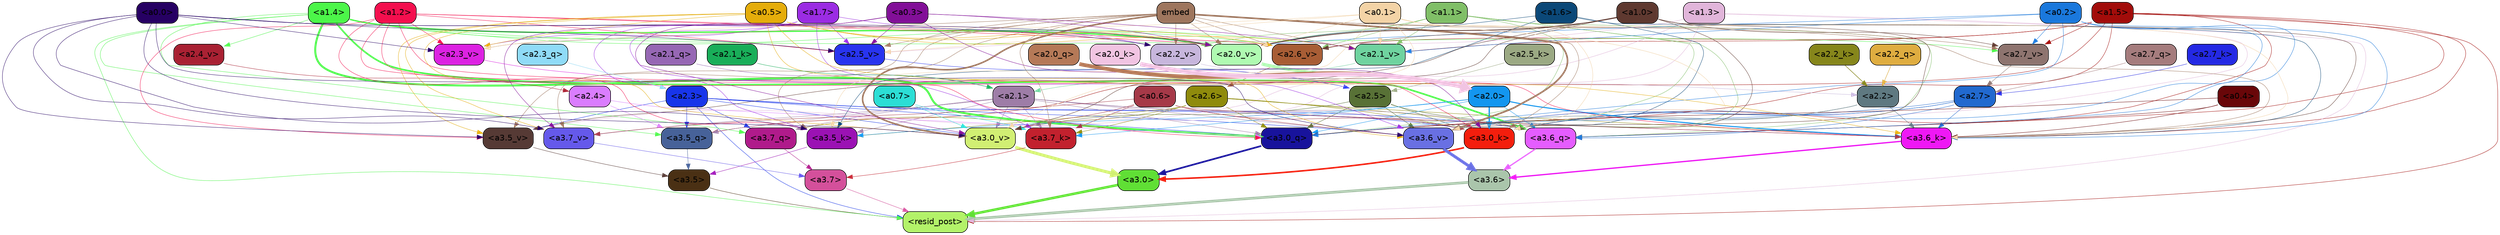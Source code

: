 strict digraph "" {
	graph [bgcolor=transparent,
		layout=dot,
		overlap=false,
		splines=true
	];
	"<a3.7>"	[color=black,
		fillcolor="#d4509b",
		fontname=Helvetica,
		shape=box,
		style="filled, rounded"];
	"<resid_post>"	[color=black,
		fillcolor="#b3f269",
		fontname=Helvetica,
		shape=box,
		style="filled, rounded"];
	"<a3.7>" -> "<resid_post>"	[color="#d4509b",
		penwidth=0.6239100098609924];
	"<a3.6>"	[color=black,
		fillcolor="#aac5ab",
		fontname=Helvetica,
		shape=box,
		style="filled, rounded"];
	"<a3.6>" -> "<resid_post>"	[color="#aac5ab",
		penwidth=4.569062113761902];
	"<a3.5>"	[color=black,
		fillcolor="#4a3014",
		fontname=Helvetica,
		shape=box,
		style="filled, rounded"];
	"<a3.5>" -> "<resid_post>"	[color="#4a3014",
		penwidth=0.6];
	"<a3.0>"	[color=black,
		fillcolor="#60df35",
		fontname=Helvetica,
		shape=box,
		style="filled, rounded"];
	"<a3.0>" -> "<resid_post>"	[color="#60df35",
		penwidth=4.283544182777405];
	"<a2.3>"	[color=black,
		fillcolor="#1835ea",
		fontname=Helvetica,
		shape=box,
		style="filled, rounded"];
	"<a2.3>" -> "<resid_post>"	[color="#1835ea",
		penwidth=0.6];
	"<a3.7_q>"	[color=black,
		fillcolor="#b01b8b",
		fontname=Helvetica,
		shape=box,
		style="filled, rounded"];
	"<a2.3>" -> "<a3.7_q>"	[color="#1835ea",
		penwidth=0.6];
	"<a3.6_q>"	[color=black,
		fillcolor="#e55dff",
		fontname=Helvetica,
		shape=box,
		style="filled, rounded"];
	"<a2.3>" -> "<a3.6_q>"	[color="#1835ea",
		penwidth=0.6];
	"<a3.5_q>"	[color=black,
		fillcolor="#476299",
		fontname=Helvetica,
		shape=box,
		style="filled, rounded"];
	"<a2.3>" -> "<a3.5_q>"	[color="#1835ea",
		penwidth=0.6];
	"<a3.0_q>"	[color=black,
		fillcolor="#18139c",
		fontname=Helvetica,
		shape=box,
		style="filled, rounded"];
	"<a2.3>" -> "<a3.0_q>"	[color="#1835ea",
		penwidth=0.6];
	"<a3.0_k>"	[color=black,
		fillcolor="#f41e0d",
		fontname=Helvetica,
		shape=box,
		style="filled, rounded"];
	"<a2.3>" -> "<a3.0_k>"	[color="#1835ea",
		penwidth=0.6];
	"<a3.6_v>"	[color=black,
		fillcolor="#6970e3",
		fontname=Helvetica,
		shape=box,
		style="filled, rounded"];
	"<a2.3>" -> "<a3.6_v>"	[color="#1835ea",
		penwidth=0.6];
	"<a3.5_v>"	[color=black,
		fillcolor="#563a35",
		fontname=Helvetica,
		shape=box,
		style="filled, rounded"];
	"<a2.3>" -> "<a3.5_v>"	[color="#1835ea",
		penwidth=0.6];
	"<a3.0_v>"	[color=black,
		fillcolor="#d1ef73",
		fontname=Helvetica,
		shape=box,
		style="filled, rounded"];
	"<a2.3>" -> "<a3.0_v>"	[color="#1835ea",
		penwidth=0.6];
	"<a1.5>"	[color=black,
		fillcolor="#a20c0a",
		fontname=Helvetica,
		shape=box,
		style="filled, rounded"];
	"<a1.5>" -> "<resid_post>"	[color="#a20c0a",
		penwidth=0.6];
	"<a1.5>" -> "<a3.6_q>"	[color="#a20c0a",
		penwidth=0.6];
	"<a1.5>" -> "<a3.5_q>"	[color="#a20c0a",
		penwidth=0.6];
	"<a1.5>" -> "<a3.0_q>"	[color="#a20c0a",
		penwidth=0.6];
	"<a3.6_k>"	[color=black,
		fillcolor="#ef18f5",
		fontname=Helvetica,
		shape=box,
		style="filled, rounded"];
	"<a1.5>" -> "<a3.6_k>"	[color="#a20c0a",
		penwidth=0.6];
	"<a1.5>" -> "<a3.0_k>"	[color="#a20c0a",
		penwidth=0.6];
	"<a2.7_v>"	[color=black,
		fillcolor="#8e746f",
		fontname=Helvetica,
		shape=box,
		style="filled, rounded"];
	"<a1.5>" -> "<a2.7_v>"	[color="#a20c0a",
		penwidth=0.6];
	"<a2.6_v>"	[color=black,
		fillcolor="#a85d35",
		fontname=Helvetica,
		shape=box,
		style="filled, rounded"];
	"<a1.5>" -> "<a2.6_v>"	[color="#a20c0a",
		penwidth=0.6];
	"<a2.1_v>"	[color=black,
		fillcolor="#6fd39f",
		fontname=Helvetica,
		shape=box,
		style="filled, rounded"];
	"<a1.5>" -> "<a2.1_v>"	[color="#a20c0a",
		penwidth=0.6];
	"<a1.4>"	[color=black,
		fillcolor="#4cf649",
		fontname=Helvetica,
		shape=box,
		style="filled, rounded"];
	"<a1.4>" -> "<resid_post>"	[color="#4cf649",
		penwidth=0.6];
	"<a1.4>" -> "<a3.7_q>"	[color="#4cf649",
		penwidth=0.6];
	"<a1.4>" -> "<a3.6_q>"	[color="#4cf649",
		penwidth=2.7536282539367676];
	"<a1.4>" -> "<a3.5_q>"	[color="#4cf649",
		penwidth=0.6];
	"<a1.4>" -> "<a3.0_q>"	[color="#4cf649",
		penwidth=3.3369133472442627];
	"<a1.4>" -> "<a2.7_v>"	[color="#4cf649",
		penwidth=0.6];
	"<a1.4>" -> "<a2.6_v>"	[color="#4cf649",
		penwidth=0.6];
	"<a2.5_v>"	[color=black,
		fillcolor="#2834ef",
		fontname=Helvetica,
		shape=box,
		style="filled, rounded"];
	"<a1.4>" -> "<a2.5_v>"	[color="#4cf649",
		penwidth=0.6];
	"<a2.4_v>"	[color=black,
		fillcolor="#a92133",
		fontname=Helvetica,
		shape=box,
		style="filled, rounded"];
	"<a1.4>" -> "<a2.4_v>"	[color="#4cf649",
		penwidth=0.6];
	"<a1.4>" -> "<a2.1_v>"	[color="#4cf649",
		penwidth=0.6];
	"<a2.0_v>"	[color=black,
		fillcolor="#affab1",
		fontname=Helvetica,
		shape=box,
		style="filled, rounded"];
	"<a1.4>" -> "<a2.0_v>"	[color="#4cf649",
		penwidth=2.2818827629089355];
	"<a1.3>"	[color=black,
		fillcolor="#e1b5da",
		fontname=Helvetica,
		shape=box,
		style="filled, rounded"];
	"<a1.3>" -> "<resid_post>"	[color="#e1b5da",
		penwidth=0.6];
	"<a1.3>" -> "<a3.6_v>"	[color="#e1b5da",
		penwidth=0.6];
	"<a1.3>" -> "<a3.5_v>"	[color="#e1b5da",
		penwidth=0.6];
	"<a1.3>" -> "<a3.0_v>"	[color="#e1b5da",
		penwidth=0.6];
	"<a1.3>" -> "<a2.5_v>"	[color="#e1b5da",
		penwidth=0.6];
	"<a3.7_q>" -> "<a3.7>"	[color="#b01b8b",
		penwidth=0.6];
	"<a3.6_q>" -> "<a3.6>"	[color="#e55dff",
		penwidth=2.0344843566417694];
	"<a3.5_q>" -> "<a3.5>"	[color="#476299",
		penwidth=0.6];
	"<a3.0_q>" -> "<a3.0>"	[color="#18139c",
		penwidth=2.863015294075012];
	"<a3.7_k>"	[color=black,
		fillcolor="#c2212e",
		fontname=Helvetica,
		shape=box,
		style="filled, rounded"];
	"<a3.7_k>" -> "<a3.7>"	[color="#c2212e",
		penwidth=0.6];
	"<a3.6_k>" -> "<a3.6>"	[color="#ef18f5",
		penwidth=2.1770318150520325];
	"<a3.5_k>"	[color=black,
		fillcolor="#9b12b4",
		fontname=Helvetica,
		shape=box,
		style="filled, rounded"];
	"<a3.5_k>" -> "<a3.5>"	[color="#9b12b4",
		penwidth=0.6];
	"<a3.0_k>" -> "<a3.0>"	[color="#f41e0d",
		penwidth=2.6323853135108948];
	"<a3.7_v>"	[color=black,
		fillcolor="#6559eb",
		fontname=Helvetica,
		shape=box,
		style="filled, rounded"];
	"<a3.7_v>" -> "<a3.7>"	[color="#6559eb",
		penwidth=0.6];
	"<a3.6_v>" -> "<a3.6>"	[color="#6970e3",
		penwidth=4.972373723983765];
	"<a3.5_v>" -> "<a3.5>"	[color="#563a35",
		penwidth=0.6];
	"<a3.0_v>" -> "<a3.0>"	[color="#d1ef73",
		penwidth=5.1638524532318115];
	"<a2.6>"	[color=black,
		fillcolor="#8f8b0c",
		fontname=Helvetica,
		shape=box,
		style="filled, rounded"];
	"<a2.6>" -> "<a3.7_q>"	[color="#8f8b0c",
		penwidth=0.6];
	"<a2.6>" -> "<a3.6_q>"	[color="#8f8b0c",
		penwidth=0.6];
	"<a2.6>" -> "<a3.0_q>"	[color="#8f8b0c",
		penwidth=0.6];
	"<a2.6>" -> "<a3.7_k>"	[color="#8f8b0c",
		penwidth=0.6];
	"<a2.6>" -> "<a3.6_k>"	[color="#8f8b0c",
		penwidth=0.6];
	"<a2.6>" -> "<a3.5_k>"	[color="#8f8b0c",
		penwidth=0.6];
	"<a2.6>" -> "<a3.0_k>"	[color="#8f8b0c",
		penwidth=0.6];
	"<a2.1>"	[color=black,
		fillcolor="#9e7da7",
		fontname=Helvetica,
		shape=box,
		style="filled, rounded"];
	"<a2.1>" -> "<a3.7_q>"	[color="#9e7da7",
		penwidth=0.6];
	"<a2.1>" -> "<a3.6_q>"	[color="#9e7da7",
		penwidth=0.6];
	"<a2.1>" -> "<a3.5_q>"	[color="#9e7da7",
		penwidth=0.6];
	"<a2.1>" -> "<a3.0_q>"	[color="#9e7da7",
		penwidth=0.6];
	"<a2.1>" -> "<a3.7_k>"	[color="#9e7da7",
		penwidth=0.6];
	"<a2.1>" -> "<a3.6_k>"	[color="#9e7da7",
		penwidth=0.6];
	"<a2.1>" -> "<a3.5_k>"	[color="#9e7da7",
		penwidth=0.6];
	"<a2.1>" -> "<a3.0_k>"	[color="#9e7da7",
		penwidth=0.6];
	"<a2.1>" -> "<a3.7_v>"	[color="#9e7da7",
		penwidth=0.6];
	"<a2.1>" -> "<a3.6_v>"	[color="#9e7da7",
		penwidth=0.6];
	"<a2.1>" -> "<a3.0_v>"	[color="#9e7da7",
		penwidth=0.6];
	"<a2.7>"	[color=black,
		fillcolor="#2169cf",
		fontname=Helvetica,
		shape=box,
		style="filled, rounded"];
	"<a2.7>" -> "<a3.6_q>"	[color="#2169cf",
		penwidth=0.6];
	"<a2.7>" -> "<a3.0_q>"	[color="#2169cf",
		penwidth=0.6];
	"<a2.7>" -> "<a3.6_k>"	[color="#2169cf",
		penwidth=0.6];
	"<a2.7>" -> "<a3.0_k>"	[color="#2169cf",
		penwidth=0.6];
	"<a2.7>" -> "<a3.6_v>"	[color="#2169cf",
		penwidth=0.6];
	"<a2.5>"	[color=black,
		fillcolor="#587136",
		fontname=Helvetica,
		shape=box,
		style="filled, rounded"];
	"<a2.5>" -> "<a3.6_q>"	[color="#587136",
		penwidth=0.6];
	"<a2.5>" -> "<a3.0_q>"	[color="#587136",
		penwidth=0.6];
	"<a2.5>" -> "<a3.0_k>"	[color="#587136",
		penwidth=0.6];
	"<a2.5>" -> "<a3.6_v>"	[color="#587136",
		penwidth=0.6];
	"<a2.5>" -> "<a3.0_v>"	[color="#587136",
		penwidth=0.6];
	"<a2.0>"	[color=black,
		fillcolor="#1396ef",
		fontname=Helvetica,
		shape=box,
		style="filled, rounded"];
	"<a2.0>" -> "<a3.6_q>"	[color="#1396ef",
		penwidth=0.6];
	"<a2.0>" -> "<a3.0_q>"	[color="#1396ef",
		penwidth=0.6];
	"<a2.0>" -> "<a3.7_k>"	[color="#1396ef",
		penwidth=0.6];
	"<a2.0>" -> "<a3.6_k>"	[color="#1396ef",
		penwidth=1.7047871947288513];
	"<a2.0>" -> "<a3.5_k>"	[color="#1396ef",
		penwidth=0.6];
	"<a2.0>" -> "<a3.0_k>"	[color="#1396ef",
		penwidth=2.239806979894638];
	"<a1.1>"	[color=black,
		fillcolor="#80bf67",
		fontname=Helvetica,
		shape=box,
		style="filled, rounded"];
	"<a1.1>" -> "<a3.6_q>"	[color="#80bf67",
		penwidth=0.6];
	"<a1.1>" -> "<a3.0_q>"	[color="#80bf67",
		penwidth=0.6];
	"<a1.1>" -> "<a3.0_k>"	[color="#80bf67",
		penwidth=0.6];
	"<a1.1>" -> "<a3.6_v>"	[color="#80bf67",
		penwidth=0.6];
	"<a1.1>" -> "<a2.6_v>"	[color="#80bf67",
		penwidth=0.6];
	"<a2.2_v>"	[color=black,
		fillcolor="#c7b6dc",
		fontname=Helvetica,
		shape=box,
		style="filled, rounded"];
	"<a1.1>" -> "<a2.2_v>"	[color="#80bf67",
		penwidth=0.6];
	"<a1.1>" -> "<a2.1_v>"	[color="#80bf67",
		penwidth=0.6];
	"<a1.1>" -> "<a2.0_v>"	[color="#80bf67",
		penwidth=0.6];
	"<a0.4>"	[color=black,
		fillcolor="#690709",
		fontname=Helvetica,
		shape=box,
		style="filled, rounded"];
	"<a0.4>" -> "<a3.6_q>"	[color="#690709",
		penwidth=0.6];
	"<a0.4>" -> "<a3.0_q>"	[color="#690709",
		penwidth=0.6];
	"<a0.4>" -> "<a3.6_k>"	[color="#690709",
		penwidth=0.6];
	"<a0.2>"	[color=black,
		fillcolor="#1a78dc",
		fontname=Helvetica,
		shape=box,
		style="filled, rounded"];
	"<a0.2>" -> "<a3.6_q>"	[color="#1a78dc",
		penwidth=0.6];
	"<a0.2>" -> "<a3.0_q>"	[color="#1a78dc",
		penwidth=0.6];
	"<a0.2>" -> "<a3.6_k>"	[color="#1a78dc",
		penwidth=0.6];
	"<a0.2>" -> "<a3.0_k>"	[color="#1a78dc",
		penwidth=0.6];
	"<a0.2>" -> "<a2.7_v>"	[color="#1a78dc",
		penwidth=0.6];
	"<a0.2>" -> "<a2.1_v>"	[color="#1a78dc",
		penwidth=0.6];
	"<a0.2>" -> "<a2.0_v>"	[color="#1a78dc",
		penwidth=0.6];
	"<a2.4>"	[color=black,
		fillcolor="#da7dfe",
		fontname=Helvetica,
		shape=box,
		style="filled, rounded"];
	"<a2.4>" -> "<a3.5_q>"	[color="#da7dfe",
		penwidth=0.6];
	"<a2.4>" -> "<a3.0_q>"	[color="#da7dfe",
		penwidth=0.6];
	"<a1.2>"	[color=black,
		fillcolor="#f40f4e",
		fontname=Helvetica,
		shape=box,
		style="filled, rounded"];
	"<a1.2>" -> "<a3.0_q>"	[color="#f40f4e",
		penwidth=0.6];
	"<a1.2>" -> "<a3.6_k>"	[color="#f40f4e",
		penwidth=0.6];
	"<a1.2>" -> "<a3.5_k>"	[color="#f40f4e",
		penwidth=0.6];
	"<a1.2>" -> "<a3.0_k>"	[color="#f40f4e",
		penwidth=0.6];
	"<a1.2>" -> "<a3.5_v>"	[color="#f40f4e",
		penwidth=0.6];
	"<a1.2>" -> "<a2.6_v>"	[color="#f40f4e",
		penwidth=0.6];
	"<a1.2>" -> "<a2.5_v>"	[color="#f40f4e",
		penwidth=0.6];
	"<a2.3_v>"	[color=black,
		fillcolor="#dc22e2",
		fontname=Helvetica,
		shape=box,
		style="filled, rounded"];
	"<a1.2>" -> "<a2.3_v>"	[color="#f40f4e",
		penwidth=0.6];
	"<a1.2>" -> "<a2.0_v>"	[color="#f40f4e",
		penwidth=0.6];
	"<a1.7>"	[color=black,
		fillcolor="#9b2ce3",
		fontname=Helvetica,
		shape=box,
		style="filled, rounded"];
	"<a1.7>" -> "<a3.7_k>"	[color="#9b2ce3",
		penwidth=0.6];
	"<a1.7>" -> "<a3.5_k>"	[color="#9b2ce3",
		penwidth=0.6];
	"<a1.7>" -> "<a3.6_v>"	[color="#9b2ce3",
		penwidth=0.6];
	"<a1.7>" -> "<a2.5_v>"	[color="#9b2ce3",
		penwidth=0.6];
	"<a1.7>" -> "<a2.3_v>"	[color="#9b2ce3",
		penwidth=0.6];
	"<a1.7>" -> "<a2.2_v>"	[color="#9b2ce3",
		penwidth=0.6];
	"<a0.7>"	[color=black,
		fillcolor="#2cded5",
		fontname=Helvetica,
		shape=box,
		style="filled, rounded"];
	"<a0.7>" -> "<a3.7_k>"	[color="#2cded5",
		penwidth=0.6];
	"<a0.7>" -> "<a3.0_v>"	[color="#2cded5",
		penwidth=0.6];
	"<a0.6>"	[color=black,
		fillcolor="#a63948",
		fontname=Helvetica,
		shape=box,
		style="filled, rounded"];
	"<a0.6>" -> "<a3.7_k>"	[color="#a63948",
		penwidth=0.6];
	"<a0.6>" -> "<a3.6_k>"	[color="#a63948",
		penwidth=0.6];
	"<a0.6>" -> "<a3.0_k>"	[color="#a63948",
		penwidth=0.6];
	"<a0.6>" -> "<a3.7_v>"	[color="#a63948",
		penwidth=0.6];
	"<a0.6>" -> "<a3.6_v>"	[color="#a63948",
		penwidth=0.6];
	"<a0.6>" -> "<a3.0_v>"	[color="#a63948",
		penwidth=0.6];
	embed	[color=black,
		fillcolor="#9e765e",
		fontname=Helvetica,
		shape=box,
		style="filled, rounded"];
	embed -> "<a3.7_k>"	[color="#9e765e",
		penwidth=0.6];
	embed -> "<a3.6_k>"	[color="#9e765e",
		penwidth=0.6];
	embed -> "<a3.5_k>"	[color="#9e765e",
		penwidth=0.6];
	embed -> "<a3.0_k>"	[color="#9e765e",
		penwidth=0.6];
	embed -> "<a3.7_v>"	[color="#9e765e",
		penwidth=0.6];
	embed -> "<a3.6_v>"	[color="#9e765e",
		penwidth=2.7369276881217957];
	embed -> "<a3.5_v>"	[color="#9e765e",
		penwidth=0.6];
	embed -> "<a3.0_v>"	[color="#9e765e",
		penwidth=2.5778204202651978];
	embed -> "<a2.7_v>"	[color="#9e765e",
		penwidth=0.6];
	embed -> "<a2.6_v>"	[color="#9e765e",
		penwidth=0.6];
	embed -> "<a2.5_v>"	[color="#9e765e",
		penwidth=0.6];
	embed -> "<a2.3_v>"	[color="#9e765e",
		penwidth=0.6];
	embed -> "<a2.2_v>"	[color="#9e765e",
		penwidth=0.6175012588500977];
	embed -> "<a2.1_v>"	[color="#9e765e",
		penwidth=0.6];
	embed -> "<a2.0_v>"	[color="#9e765e",
		penwidth=0.6];
	"<a2.2>"	[color=black,
		fillcolor="#5f7981",
		fontname=Helvetica,
		shape=box,
		style="filled, rounded"];
	"<a2.2>" -> "<a3.6_k>"	[color="#5f7981",
		penwidth=0.6];
	"<a2.2>" -> "<a3.0_k>"	[color="#5f7981",
		penwidth=0.6];
	"<a2.2>" -> "<a3.6_v>"	[color="#5f7981",
		penwidth=0.6];
	"<a1.6>"	[color=black,
		fillcolor="#0b4878",
		fontname=Helvetica,
		shape=box,
		style="filled, rounded"];
	"<a1.6>" -> "<a3.6_k>"	[color="#0b4878",
		penwidth=0.6];
	"<a1.6>" -> "<a3.5_k>"	[color="#0b4878",
		penwidth=0.6];
	"<a1.6>" -> "<a3.6_v>"	[color="#0b4878",
		penwidth=0.6];
	"<a1.6>" -> "<a2.0_v>"	[color="#0b4878",
		penwidth=0.6];
	"<a1.0>"	[color=black,
		fillcolor="#5f3930",
		fontname=Helvetica,
		shape=box,
		style="filled, rounded"];
	"<a1.0>" -> "<a3.6_k>"	[color="#5f3930",
		penwidth=0.6];
	"<a1.0>" -> "<a3.0_k>"	[color="#5f3930",
		penwidth=0.6];
	"<a1.0>" -> "<a3.6_v>"	[color="#5f3930",
		penwidth=0.6];
	"<a1.0>" -> "<a3.5_v>"	[color="#5f3930",
		penwidth=0.6];
	"<a1.0>" -> "<a3.0_v>"	[color="#5f3930",
		penwidth=0.6];
	"<a1.0>" -> "<a2.7_v>"	[color="#5f3930",
		penwidth=0.6];
	"<a1.0>" -> "<a2.6_v>"	[color="#5f3930",
		penwidth=0.6];
	"<a1.0>" -> "<a2.0_v>"	[color="#5f3930",
		penwidth=1.2978954315185547];
	"<a0.5>"	[color=black,
		fillcolor="#e5ad0b",
		fontname=Helvetica,
		shape=box,
		style="filled, rounded"];
	"<a0.5>" -> "<a3.6_k>"	[color="#e5ad0b",
		penwidth=0.6];
	"<a0.5>" -> "<a3.7_v>"	[color="#e5ad0b",
		penwidth=0.6];
	"<a0.5>" -> "<a3.6_v>"	[color="#e5ad0b",
		penwidth=0.6];
	"<a0.5>" -> "<a3.5_v>"	[color="#e5ad0b",
		penwidth=0.6];
	"<a0.5>" -> "<a3.0_v>"	[color="#e5ad0b",
		penwidth=0.6];
	"<a0.5>" -> "<a2.6_v>"	[color="#e5ad0b",
		penwidth=0.6];
	"<a0.5>" -> "<a2.3_v>"	[color="#e5ad0b",
		penwidth=0.6];
	"<a0.5>" -> "<a2.1_v>"	[color="#e5ad0b",
		penwidth=0.6];
	"<a0.5>" -> "<a2.0_v>"	[color="#e5ad0b",
		penwidth=0.6];
	"<a0.1>"	[color=black,
		fillcolor="#f3d3a6",
		fontname=Helvetica,
		shape=box,
		style="filled, rounded"];
	"<a0.1>" -> "<a3.6_k>"	[color="#f3d3a6",
		penwidth=0.6];
	"<a0.1>" -> "<a3.5_k>"	[color="#f3d3a6",
		penwidth=0.6];
	"<a0.1>" -> "<a3.0_k>"	[color="#f3d3a6",
		penwidth=0.6];
	"<a0.1>" -> "<a3.6_v>"	[color="#f3d3a6",
		penwidth=0.6];
	"<a0.1>" -> "<a3.0_v>"	[color="#f3d3a6",
		penwidth=0.6];
	"<a0.1>" -> "<a2.5_v>"	[color="#f3d3a6",
		penwidth=0.6];
	"<a0.1>" -> "<a2.3_v>"	[color="#f3d3a6",
		penwidth=0.6];
	"<a0.1>" -> "<a2.1_v>"	[color="#f3d3a6",
		penwidth=0.6];
	"<a0.1>" -> "<a2.0_v>"	[color="#f3d3a6",
		penwidth=0.6];
	"<a0.0>"	[color=black,
		fillcolor="#260063",
		fontname=Helvetica,
		shape=box,
		style="filled, rounded"];
	"<a0.0>" -> "<a3.5_k>"	[color="#260063",
		penwidth=0.6];
	"<a0.0>" -> "<a3.7_v>"	[color="#260063",
		penwidth=0.6];
	"<a0.0>" -> "<a3.6_v>"	[color="#260063",
		penwidth=0.6];
	"<a0.0>" -> "<a3.5_v>"	[color="#260063",
		penwidth=0.6];
	"<a0.0>" -> "<a3.0_v>"	[color="#260063",
		penwidth=0.6];
	"<a0.0>" -> "<a2.5_v>"	[color="#260063",
		penwidth=0.6];
	"<a0.0>" -> "<a2.3_v>"	[color="#260063",
		penwidth=0.6];
	"<a0.0>" -> "<a2.2_v>"	[color="#260063",
		penwidth=0.6];
	"<a0.0>" -> "<a2.0_v>"	[color="#260063",
		penwidth=0.6];
	"<a0.3>"	[color=black,
		fillcolor="#820f98",
		fontname=Helvetica,
		shape=box,
		style="filled, rounded"];
	"<a0.3>" -> "<a3.0_k>"	[color="#820f98",
		penwidth=0.6];
	"<a0.3>" -> "<a3.7_v>"	[color="#820f98",
		penwidth=0.6];
	"<a0.3>" -> "<a3.0_v>"	[color="#820f98",
		penwidth=0.6];
	"<a0.3>" -> "<a2.5_v>"	[color="#820f98",
		penwidth=0.6];
	"<a0.3>" -> "<a2.1_v>"	[color="#820f98",
		penwidth=0.6];
	"<a0.3>" -> "<a2.0_v>"	[color="#820f98",
		penwidth=0.6];
	"<a2.7_q>"	[color=black,
		fillcolor="#a57c7d",
		fontname=Helvetica,
		shape=box,
		style="filled, rounded"];
	"<a2.7_q>" -> "<a2.7>"	[color="#a57c7d",
		penwidth=0.6];
	"<a2.3_q>"	[color=black,
		fillcolor="#8fdbf7",
		fontname=Helvetica,
		shape=box,
		style="filled, rounded"];
	"<a2.3_q>" -> "<a2.3>"	[color="#8fdbf7",
		penwidth=0.6];
	"<a2.2_q>"	[color=black,
		fillcolor="#dfad40",
		fontname=Helvetica,
		shape=box,
		style="filled, rounded"];
	"<a2.2_q>" -> "<a2.2>"	[color="#dfad40",
		penwidth=0.7441773414611816];
	"<a2.1_q>"	[color=black,
		fillcolor="#9667b4",
		fontname=Helvetica,
		shape=box,
		style="filled, rounded"];
	"<a2.1_q>" -> "<a2.1>"	[color="#9667b4",
		penwidth=0.6];
	"<a2.0_q>"	[color=black,
		fillcolor="#b57957",
		fontname=Helvetica,
		shape=box,
		style="filled, rounded"];
	"<a2.0_q>" -> "<a2.0>"	[color="#b57957",
		penwidth=6.422367453575134];
	"<a2.7_k>"	[color=black,
		fillcolor="#2429e4",
		fontname=Helvetica,
		shape=box,
		style="filled, rounded"];
	"<a2.7_k>" -> "<a2.7>"	[color="#2429e4",
		penwidth=0.6];
	"<a2.5_k>"	[color=black,
		fillcolor="#9ba983",
		fontname=Helvetica,
		shape=box,
		style="filled, rounded"];
	"<a2.5_k>" -> "<a2.5>"	[color="#9ba983",
		penwidth=0.6];
	"<a2.2_k>"	[color=black,
		fillcolor="#86861b",
		fontname=Helvetica,
		shape=box,
		style="filled, rounded"];
	"<a2.2_k>" -> "<a2.2>"	[color="#86861b",
		penwidth=0.8810110092163086];
	"<a2.1_k>"	[color=black,
		fillcolor="#19ae59",
		fontname=Helvetica,
		shape=box,
		style="filled, rounded"];
	"<a2.1_k>" -> "<a2.1>"	[color="#19ae59",
		penwidth=0.6];
	"<a2.0_k>"	[color=black,
		fillcolor="#f1c4e2",
		fontname=Helvetica,
		shape=box,
		style="filled, rounded"];
	"<a2.0_k>" -> "<a2.0>"	[color="#f1c4e2",
		penwidth=7.398894429206848];
	"<a2.7_v>" -> "<a2.7>"	[color="#8e746f",
		penwidth=0.6];
	"<a2.6_v>" -> "<a2.6>"	[color="#a85d35",
		penwidth=0.6];
	"<a2.5_v>" -> "<a2.5>"	[color="#2834ef",
		penwidth=0.6];
	"<a2.4_v>" -> "<a2.4>"	[color="#a92133",
		penwidth=0.6];
	"<a2.3_v>" -> "<a2.3>"	[color="#dc22e2",
		penwidth=0.6];
	"<a2.2_v>" -> "<a2.2>"	[color="#c7b6dc",
		penwidth=0.6];
	"<a2.1_v>" -> "<a2.1>"	[color="#6fd39f",
		penwidth=0.6];
	"<a2.0_v>" -> "<a2.0>"	[color="#affab1",
		penwidth=5.395828627049923];
}
